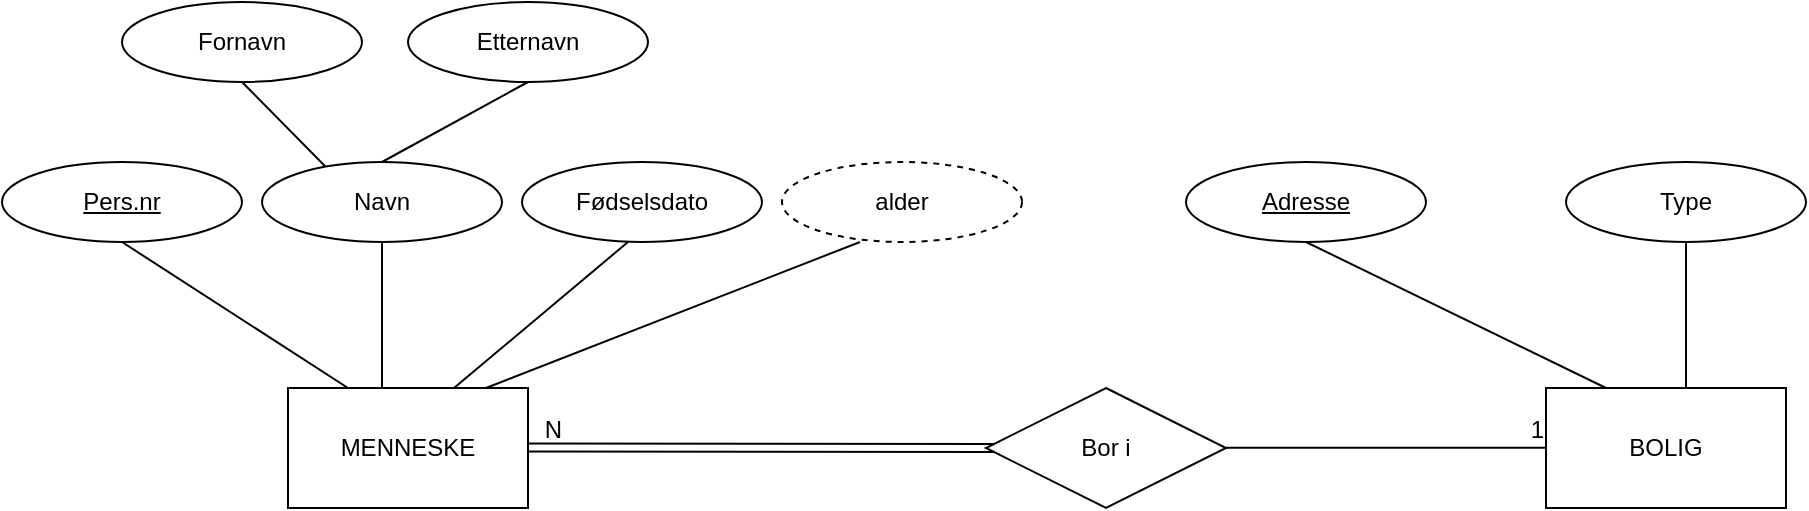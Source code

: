 <mxfile version="24.7.14">
  <diagram id="R2lEEEUBdFMjLlhIrx00" name="Page-1">
    <mxGraphModel dx="1188" dy="724" grid="1" gridSize="10" guides="1" tooltips="1" connect="1" arrows="1" fold="1" page="1" pageScale="1" pageWidth="1654" pageHeight="2336" math="0" shadow="0" extFonts="Permanent Marker^https://fonts.googleapis.com/css?family=Permanent+Marker">
      <root>
        <mxCell id="0" />
        <mxCell id="1" parent="0" />
        <mxCell id="Z8_CV3bRLPhnwVzxl09v-1" value="MENNESKE" style="rounded=0;whiteSpace=wrap;html=1;" parent="1" vertex="1">
          <mxGeometry x="301" y="363" width="120" height="60" as="geometry" />
        </mxCell>
        <mxCell id="tpqS8l1BTnKntp3pgXFN-16" style="rounded=0;orthogonalLoop=1;jettySize=auto;html=1;exitX=0.5;exitY=1;exitDx=0;exitDy=0;entryX=0.25;entryY=0;entryDx=0;entryDy=0;strokeColor=default;endArrow=none;endFill=0;" edge="1" parent="1" source="tpqS8l1BTnKntp3pgXFN-1" target="Z8_CV3bRLPhnwVzxl09v-1">
          <mxGeometry relative="1" as="geometry" />
        </mxCell>
        <mxCell id="tpqS8l1BTnKntp3pgXFN-1" value="&lt;u&gt;Pers.nr&lt;/u&gt;" style="ellipse;whiteSpace=wrap;html=1;" vertex="1" parent="1">
          <mxGeometry x="158" y="250" width="120" height="40" as="geometry" />
        </mxCell>
        <mxCell id="tpqS8l1BTnKntp3pgXFN-14" style="edgeStyle=orthogonalEdgeStyle;rounded=0;orthogonalLoop=1;jettySize=auto;html=1;exitX=0.5;exitY=1;exitDx=0;exitDy=0;entryX=0.5;entryY=0;entryDx=0;entryDy=0;endArrow=none;endFill=0;" edge="1" parent="1" source="tpqS8l1BTnKntp3pgXFN-3" target="Z8_CV3bRLPhnwVzxl09v-1">
          <mxGeometry relative="1" as="geometry">
            <Array as="points">
              <mxPoint x="348" y="363" />
            </Array>
          </mxGeometry>
        </mxCell>
        <mxCell id="tpqS8l1BTnKntp3pgXFN-3" value="Navn" style="ellipse;whiteSpace=wrap;html=1;" vertex="1" parent="1">
          <mxGeometry x="288" y="250" width="120" height="40" as="geometry" />
        </mxCell>
        <mxCell id="tpqS8l1BTnKntp3pgXFN-4" value="Fornavn" style="ellipse;whiteSpace=wrap;html=1;" vertex="1" parent="1">
          <mxGeometry x="218" y="170" width="120" height="40" as="geometry" />
        </mxCell>
        <mxCell id="tpqS8l1BTnKntp3pgXFN-5" value="Etternavn" style="ellipse;whiteSpace=wrap;html=1;" vertex="1" parent="1">
          <mxGeometry x="361" y="170" width="120" height="40" as="geometry" />
        </mxCell>
        <mxCell id="tpqS8l1BTnKntp3pgXFN-15" style="rounded=0;orthogonalLoop=1;jettySize=auto;html=1;exitX=0.5;exitY=1;exitDx=0;exitDy=0;entryX=0.75;entryY=0;entryDx=0;entryDy=0;endArrow=none;endFill=0;" edge="1" parent="1">
          <mxGeometry relative="1" as="geometry">
            <mxPoint x="471" y="290" as="sourcePoint" />
            <mxPoint x="384" y="363.0" as="targetPoint" />
          </mxGeometry>
        </mxCell>
        <mxCell id="tpqS8l1BTnKntp3pgXFN-6" value="Fødselsdato" style="ellipse;whiteSpace=wrap;html=1;" vertex="1" parent="1">
          <mxGeometry x="418" y="250" width="120" height="40" as="geometry" />
        </mxCell>
        <mxCell id="tpqS8l1BTnKntp3pgXFN-9" style="rounded=0;orthogonalLoop=1;jettySize=auto;html=1;exitX=0.5;exitY=1;exitDx=0;exitDy=0;entryX=0.263;entryY=0.053;entryDx=0;entryDy=0;entryPerimeter=0;endArrow=none;endFill=0;" edge="1" parent="1" source="tpqS8l1BTnKntp3pgXFN-4" target="tpqS8l1BTnKntp3pgXFN-3">
          <mxGeometry relative="1" as="geometry" />
        </mxCell>
        <mxCell id="tpqS8l1BTnKntp3pgXFN-10" style="rounded=0;orthogonalLoop=1;jettySize=auto;html=1;exitX=0.5;exitY=1;exitDx=0;exitDy=0;entryX=0.5;entryY=0;entryDx=0;entryDy=0;endArrow=none;endFill=0;" edge="1" parent="1" source="tpqS8l1BTnKntp3pgXFN-5" target="tpqS8l1BTnKntp3pgXFN-3">
          <mxGeometry relative="1" as="geometry">
            <mxPoint x="423" y="211" as="sourcePoint" />
            <mxPoint x="361.28" y="250" as="targetPoint" />
          </mxGeometry>
        </mxCell>
        <mxCell id="tpqS8l1BTnKntp3pgXFN-20" style="rounded=0;orthogonalLoop=1;jettySize=auto;html=1;exitX=0.5;exitY=1;exitDx=0;exitDy=0;entryX=1;entryY=0;entryDx=0;entryDy=0;endArrow=none;endFill=0;" edge="1" parent="1">
          <mxGeometry relative="1" as="geometry">
            <mxPoint x="587" y="290" as="sourcePoint" />
            <mxPoint x="400" y="363.0" as="targetPoint" />
          </mxGeometry>
        </mxCell>
        <mxCell id="tpqS8l1BTnKntp3pgXFN-17" value="alder" style="ellipse;whiteSpace=wrap;html=1;dashed=1;" vertex="1" parent="1">
          <mxGeometry x="548" y="250" width="120" height="40" as="geometry" />
        </mxCell>
        <mxCell id="tpqS8l1BTnKntp3pgXFN-23" value="Bor i" style="shape=rhombus;perimeter=rhombusPerimeter;whiteSpace=wrap;html=1;align=center;" vertex="1" parent="1">
          <mxGeometry x="650" y="363" width="120" height="60" as="geometry" />
        </mxCell>
        <mxCell id="tpqS8l1BTnKntp3pgXFN-24" value="BOLIG" style="rounded=0;whiteSpace=wrap;html=1;" vertex="1" parent="1">
          <mxGeometry x="930" y="363" width="120" height="60" as="geometry" />
        </mxCell>
        <mxCell id="tpqS8l1BTnKntp3pgXFN-27" value="" style="shape=link;html=1;rounded=0;entryX=0.035;entryY=0.5;entryDx=0;entryDy=0;entryPerimeter=0;" edge="1" parent="1" target="tpqS8l1BTnKntp3pgXFN-23">
          <mxGeometry relative="1" as="geometry">
            <mxPoint x="421" y="392.8" as="sourcePoint" />
            <mxPoint x="581" y="392.8" as="targetPoint" />
          </mxGeometry>
        </mxCell>
        <mxCell id="tpqS8l1BTnKntp3pgXFN-28" value="N" style="resizable=0;html=1;whiteSpace=wrap;align=right;verticalAlign=bottom;" connectable="0" vertex="1" parent="tpqS8l1BTnKntp3pgXFN-27">
          <mxGeometry x="1" relative="1" as="geometry">
            <mxPoint x="-214" as="offset" />
          </mxGeometry>
        </mxCell>
        <mxCell id="tpqS8l1BTnKntp3pgXFN-29" value="" style="endArrow=none;html=1;rounded=0;" edge="1" parent="1">
          <mxGeometry relative="1" as="geometry">
            <mxPoint x="770" y="392.82" as="sourcePoint" />
            <mxPoint x="930" y="392.82" as="targetPoint" />
          </mxGeometry>
        </mxCell>
        <mxCell id="tpqS8l1BTnKntp3pgXFN-30" value="1" style="resizable=0;html=1;whiteSpace=wrap;align=right;verticalAlign=bottom;" connectable="0" vertex="1" parent="tpqS8l1BTnKntp3pgXFN-29">
          <mxGeometry x="1" relative="1" as="geometry" />
        </mxCell>
        <mxCell id="tpqS8l1BTnKntp3pgXFN-31" style="rounded=0;orthogonalLoop=1;jettySize=auto;html=1;exitX=0.5;exitY=1;exitDx=0;exitDy=0;strokeColor=default;endArrow=none;endFill=0;entryX=0.25;entryY=0;entryDx=0;entryDy=0;" edge="1" parent="1" source="tpqS8l1BTnKntp3pgXFN-32" target="tpqS8l1BTnKntp3pgXFN-24">
          <mxGeometry relative="1" as="geometry">
            <mxPoint x="950" y="360" as="targetPoint" />
          </mxGeometry>
        </mxCell>
        <mxCell id="tpqS8l1BTnKntp3pgXFN-32" value="&lt;u&gt;Adresse&lt;/u&gt;" style="ellipse;whiteSpace=wrap;html=1;" vertex="1" parent="1">
          <mxGeometry x="750" y="250" width="120" height="40" as="geometry" />
        </mxCell>
        <mxCell id="tpqS8l1BTnKntp3pgXFN-34" value="Type" style="ellipse;whiteSpace=wrap;html=1;" vertex="1" parent="1">
          <mxGeometry x="940" y="250" width="120" height="40" as="geometry" />
        </mxCell>
        <mxCell id="tpqS8l1BTnKntp3pgXFN-35" style="edgeStyle=orthogonalEdgeStyle;rounded=0;orthogonalLoop=1;jettySize=auto;html=1;exitX=0.5;exitY=1;exitDx=0;exitDy=0;entryX=0.5;entryY=0;entryDx=0;entryDy=0;endArrow=none;endFill=0;" edge="1" parent="1">
          <mxGeometry relative="1" as="geometry">
            <mxPoint x="1000" y="290" as="sourcePoint" />
            <mxPoint x="1013" y="363" as="targetPoint" />
            <Array as="points">
              <mxPoint x="1000" y="363" />
            </Array>
          </mxGeometry>
        </mxCell>
      </root>
    </mxGraphModel>
  </diagram>
</mxfile>
